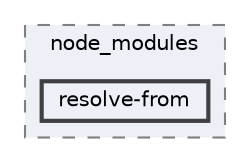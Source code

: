 digraph "pkiclassroomrescheduler/src/main/frontend/node_modules/import-fresh/node_modules/resolve-from"
{
 // LATEX_PDF_SIZE
  bgcolor="transparent";
  edge [fontname=Helvetica,fontsize=10,labelfontname=Helvetica,labelfontsize=10];
  node [fontname=Helvetica,fontsize=10,shape=box,height=0.2,width=0.4];
  compound=true
  subgraph clusterdir_ecbef15d483083ac7fd54c196e21a379 {
    graph [ bgcolor="#edf0f7", pencolor="grey50", label="node_modules", fontname=Helvetica,fontsize=10 style="filled,dashed", URL="dir_ecbef15d483083ac7fd54c196e21a379.html",tooltip=""]
  dir_5b1d01c7ff43a06c672da987c20de9fe [label="resolve-from", fillcolor="#edf0f7", color="grey25", style="filled,bold", URL="dir_5b1d01c7ff43a06c672da987c20de9fe.html",tooltip=""];
  }
}
